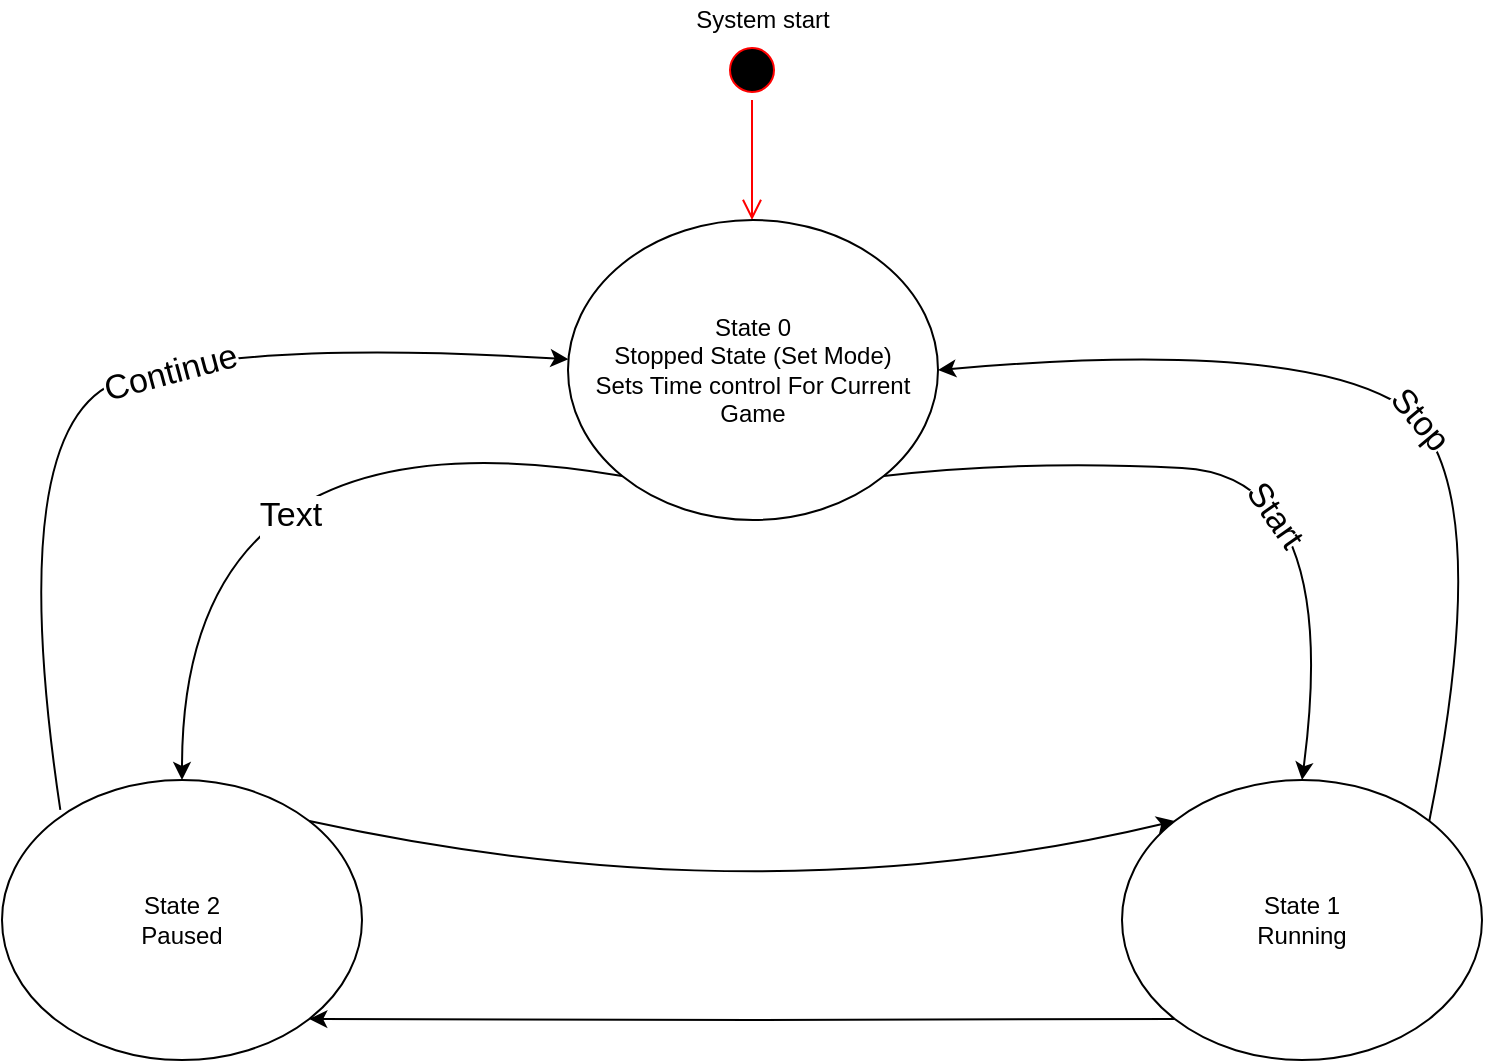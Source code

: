 <mxfile version="16.0.3" type="github">
  <diagram id="qlyhx09nTGPQ7Nj6pgr8" name="Page-1">
    <mxGraphModel dx="1038" dy="547" grid="1" gridSize="10" guides="1" tooltips="1" connect="1" arrows="1" fold="1" page="1" pageScale="1" pageWidth="850" pageHeight="1100" math="0" shadow="0">
      <root>
        <mxCell id="0" />
        <mxCell id="1" parent="0" />
        <mxCell id="6p9IiqKJaWgEn5XhOLN3-1" value="" style="ellipse;html=1;shape=startState;fillColor=#000000;strokeColor=#ff0000;" vertex="1" parent="1">
          <mxGeometry x="410" y="30" width="30" height="30" as="geometry" />
        </mxCell>
        <mxCell id="6p9IiqKJaWgEn5XhOLN3-2" value="" style="edgeStyle=orthogonalEdgeStyle;html=1;verticalAlign=bottom;endArrow=open;endSize=8;strokeColor=#ff0000;rounded=0;" edge="1" source="6p9IiqKJaWgEn5XhOLN3-1" parent="1">
          <mxGeometry relative="1" as="geometry">
            <mxPoint x="425" y="120" as="targetPoint" />
          </mxGeometry>
        </mxCell>
        <mxCell id="6p9IiqKJaWgEn5XhOLN3-3" value="State 0&lt;br&gt;Stopped State (Set Mode)&lt;br&gt;Sets Time control For Current Game" style="ellipse;whiteSpace=wrap;html=1;" vertex="1" parent="1">
          <mxGeometry x="333" y="120" width="185" height="150" as="geometry" />
        </mxCell>
        <mxCell id="6p9IiqKJaWgEn5XhOLN3-4" value="System start" style="text;html=1;align=center;verticalAlign=middle;resizable=0;points=[];autosize=1;strokeColor=none;fillColor=none;" vertex="1" parent="1">
          <mxGeometry x="390" y="10" width="80" height="20" as="geometry" />
        </mxCell>
        <mxCell id="6p9IiqKJaWgEn5XhOLN3-5" value="State 1&lt;br&gt;Running" style="ellipse;whiteSpace=wrap;html=1;" vertex="1" parent="1">
          <mxGeometry x="610" y="400" width="180" height="140" as="geometry" />
        </mxCell>
        <mxCell id="6p9IiqKJaWgEn5XhOLN3-6" value="" style="curved=1;endArrow=classic;html=1;rounded=0;entryX=0.5;entryY=0;entryDx=0;entryDy=0;exitX=1;exitY=1;exitDx=0;exitDy=0;" edge="1" parent="1" source="6p9IiqKJaWgEn5XhOLN3-3" target="6p9IiqKJaWgEn5XhOLN3-5">
          <mxGeometry width="50" height="50" relative="1" as="geometry">
            <mxPoint x="518" y="200" as="sourcePoint" />
            <mxPoint x="700" y="310" as="targetPoint" />
            <Array as="points">
              <mxPoint x="560" y="240" />
              <mxPoint x="720" y="248" />
            </Array>
          </mxGeometry>
        </mxCell>
        <mxCell id="6p9IiqKJaWgEn5XhOLN3-15" value="Start" style="edgeLabel;html=1;align=center;verticalAlign=middle;resizable=0;points=[];fontSize=17;rotation=55;" vertex="1" connectable="0" parent="6p9IiqKJaWgEn5XhOLN3-6">
          <mxGeometry x="0.029" y="-21" relative="1" as="geometry">
            <mxPoint as="offset" />
          </mxGeometry>
        </mxCell>
        <mxCell id="6p9IiqKJaWgEn5XhOLN3-7" value="State 2&lt;br&gt;Paused" style="ellipse;whiteSpace=wrap;html=1;direction=east;" vertex="1" parent="1">
          <mxGeometry x="50" y="400" width="180" height="140" as="geometry" />
        </mxCell>
        <mxCell id="6p9IiqKJaWgEn5XhOLN3-8" value="" style="curved=1;endArrow=classic;html=1;rounded=0;entryX=0.5;entryY=0;entryDx=0;entryDy=0;exitX=0;exitY=1;exitDx=0;exitDy=0;" edge="1" parent="1" target="6p9IiqKJaWgEn5XhOLN3-7" source="6p9IiqKJaWgEn5XhOLN3-3">
          <mxGeometry width="50" height="50" relative="1" as="geometry">
            <mxPoint x="330" y="200" as="sourcePoint" />
            <mxPoint x="232" y="310" as="targetPoint" />
            <Array as="points">
              <mxPoint x="140" y="210" />
            </Array>
          </mxGeometry>
        </mxCell>
        <mxCell id="6p9IiqKJaWgEn5XhOLN3-16" value="Text" style="edgeLabel;html=1;align=center;verticalAlign=middle;resizable=0;points=[];fontSize=17;" vertex="1" connectable="0" parent="6p9IiqKJaWgEn5XhOLN3-8">
          <mxGeometry x="-0.22" y="48" relative="1" as="geometry">
            <mxPoint as="offset" />
          </mxGeometry>
        </mxCell>
        <mxCell id="6p9IiqKJaWgEn5XhOLN3-9" value="" style="curved=1;endArrow=classic;html=1;rounded=0;exitX=1;exitY=0;exitDx=0;exitDy=0;entryX=0;entryY=0;entryDx=0;entryDy=0;" edge="1" parent="1" source="6p9IiqKJaWgEn5XhOLN3-7" target="6p9IiqKJaWgEn5XhOLN3-5">
          <mxGeometry width="50" height="50" relative="1" as="geometry">
            <mxPoint x="370" y="430" as="sourcePoint" />
            <mxPoint x="420" y="380" as="targetPoint" />
            <Array as="points">
              <mxPoint x="430" y="470" />
            </Array>
          </mxGeometry>
        </mxCell>
        <mxCell id="6p9IiqKJaWgEn5XhOLN3-10" value="" style="curved=1;endArrow=classic;html=1;rounded=0;exitX=0;exitY=1;exitDx=0;exitDy=0;entryX=1;entryY=1;entryDx=0;entryDy=0;" edge="1" parent="1" source="6p9IiqKJaWgEn5XhOLN3-5" target="6p9IiqKJaWgEn5XhOLN3-7">
          <mxGeometry width="50" height="50" relative="1" as="geometry">
            <mxPoint x="370" y="430" as="sourcePoint" />
            <mxPoint x="420" y="380" as="targetPoint" />
            <Array as="points">
              <mxPoint x="570" y="520" />
              <mxPoint x="280" y="520" />
            </Array>
          </mxGeometry>
        </mxCell>
        <mxCell id="6p9IiqKJaWgEn5XhOLN3-11" value="" style="curved=1;endArrow=classic;html=1;rounded=0;exitX=0.162;exitY=0.107;exitDx=0;exitDy=0;exitPerimeter=0;" edge="1" parent="1" source="6p9IiqKJaWgEn5XhOLN3-7" target="6p9IiqKJaWgEn5XhOLN3-3">
          <mxGeometry width="50" height="50" relative="1" as="geometry">
            <mxPoint x="105" y="190" as="sourcePoint" />
            <mxPoint x="155" y="140" as="targetPoint" />
            <Array as="points">
              <mxPoint x="50" y="220" />
              <mxPoint x="170" y="180" />
            </Array>
          </mxGeometry>
        </mxCell>
        <mxCell id="6p9IiqKJaWgEn5XhOLN3-13" value="&lt;font style=&quot;font-size: 17px&quot;&gt;Continue&lt;/font&gt;" style="edgeLabel;html=1;align=center;verticalAlign=middle;resizable=0;points=[];rotation=-15;" vertex="1" connectable="0" parent="6p9IiqKJaWgEn5XhOLN3-11">
          <mxGeometry x="0.165" y="-4" relative="1" as="geometry">
            <mxPoint as="offset" />
          </mxGeometry>
        </mxCell>
        <mxCell id="6p9IiqKJaWgEn5XhOLN3-12" value="" style="curved=1;endArrow=classic;html=1;rounded=0;entryX=1;entryY=0.5;entryDx=0;entryDy=0;exitX=1;exitY=0;exitDx=0;exitDy=0;" edge="1" parent="1" source="6p9IiqKJaWgEn5XhOLN3-5" target="6p9IiqKJaWgEn5XhOLN3-3">
          <mxGeometry width="50" height="50" relative="1" as="geometry">
            <mxPoint x="710" y="60" as="sourcePoint" />
            <mxPoint x="780" y="230" as="targetPoint" />
            <Array as="points">
              <mxPoint x="800" y="240" />
              <mxPoint x="690" y="180" />
            </Array>
          </mxGeometry>
        </mxCell>
        <mxCell id="6p9IiqKJaWgEn5XhOLN3-14" value="Stop" style="edgeLabel;html=1;align=center;verticalAlign=middle;resizable=0;points=[];fontSize=17;rotation=50;" vertex="1" connectable="0" parent="6p9IiqKJaWgEn5XhOLN3-12">
          <mxGeometry x="-0.018" y="-9" relative="1" as="geometry">
            <mxPoint y="13" as="offset" />
          </mxGeometry>
        </mxCell>
      </root>
    </mxGraphModel>
  </diagram>
</mxfile>
